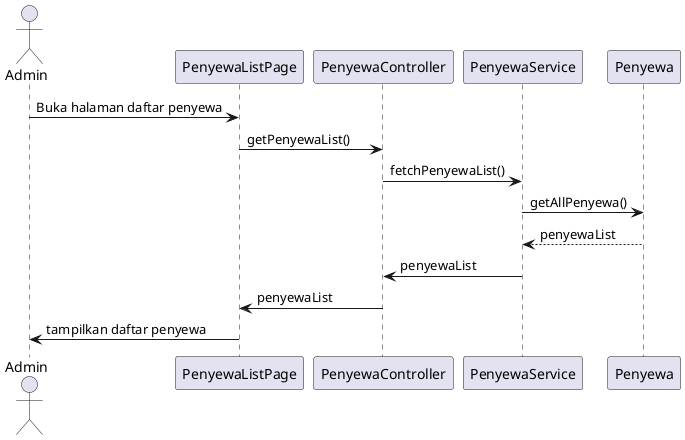 @startuml
actor Admin
participant "PenyewaListPage" as UI
participant "PenyewaController" as Controller
participant "PenyewaService" as Service
participant "Penyewa" as PenyewaEntity

Admin -> UI : Buka halaman daftar penyewa
UI -> Controller : getPenyewaList()
Controller -> Service : fetchPenyewaList()
Service -> PenyewaEntity : getAllPenyewa()
PenyewaEntity --> Service : penyewaList
Service -> Controller : penyewaList
Controller -> UI : penyewaList
UI -> Admin : tampilkan daftar penyewa
@enduml

